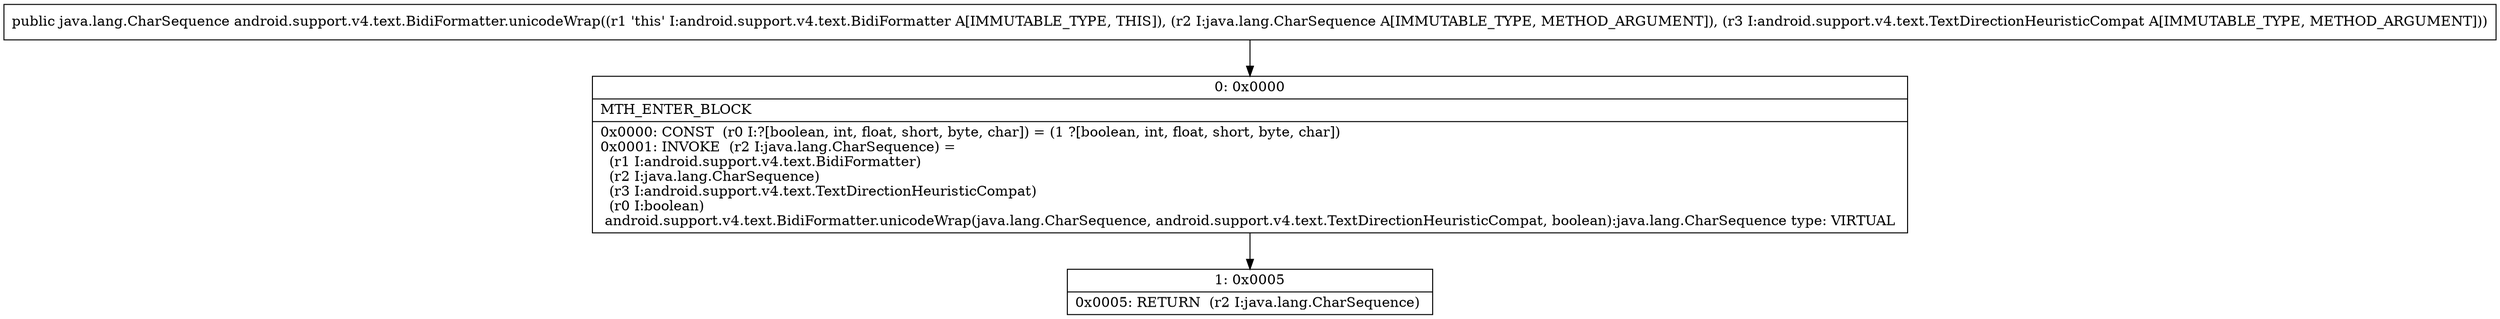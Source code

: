 digraph "CFG forandroid.support.v4.text.BidiFormatter.unicodeWrap(Ljava\/lang\/CharSequence;Landroid\/support\/v4\/text\/TextDirectionHeuristicCompat;)Ljava\/lang\/CharSequence;" {
Node_0 [shape=record,label="{0\:\ 0x0000|MTH_ENTER_BLOCK\l|0x0000: CONST  (r0 I:?[boolean, int, float, short, byte, char]) = (1 ?[boolean, int, float, short, byte, char]) \l0x0001: INVOKE  (r2 I:java.lang.CharSequence) = \l  (r1 I:android.support.v4.text.BidiFormatter)\l  (r2 I:java.lang.CharSequence)\l  (r3 I:android.support.v4.text.TextDirectionHeuristicCompat)\l  (r0 I:boolean)\l android.support.v4.text.BidiFormatter.unicodeWrap(java.lang.CharSequence, android.support.v4.text.TextDirectionHeuristicCompat, boolean):java.lang.CharSequence type: VIRTUAL \l}"];
Node_1 [shape=record,label="{1\:\ 0x0005|0x0005: RETURN  (r2 I:java.lang.CharSequence) \l}"];
MethodNode[shape=record,label="{public java.lang.CharSequence android.support.v4.text.BidiFormatter.unicodeWrap((r1 'this' I:android.support.v4.text.BidiFormatter A[IMMUTABLE_TYPE, THIS]), (r2 I:java.lang.CharSequence A[IMMUTABLE_TYPE, METHOD_ARGUMENT]), (r3 I:android.support.v4.text.TextDirectionHeuristicCompat A[IMMUTABLE_TYPE, METHOD_ARGUMENT])) }"];
MethodNode -> Node_0;
Node_0 -> Node_1;
}

